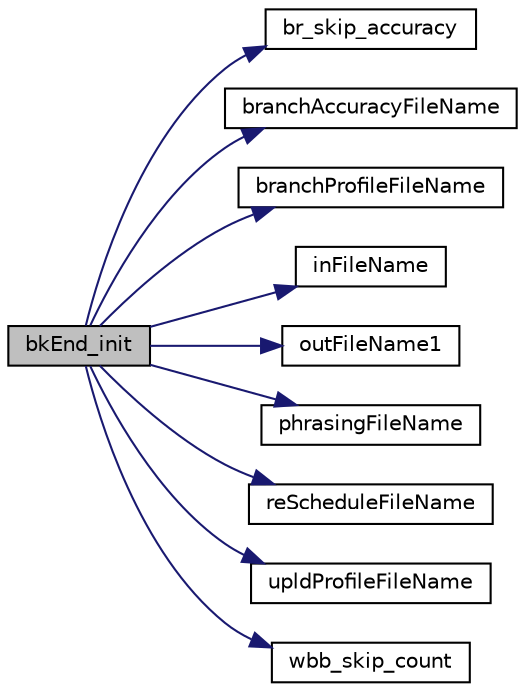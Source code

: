digraph G
{
  edge [fontname="Helvetica",fontsize="10",labelfontname="Helvetica",labelfontsize="10"];
  node [fontname="Helvetica",fontsize="10",shape=record];
  rankdir=LR;
  Node1 [label="bkEnd_init",height=0.2,width=0.4,color="black", fillcolor="grey75", style="filled" fontcolor="black"];
  Node1 -> Node2 [color="midnightblue",fontsize="10",style="solid",fontname="Helvetica"];
  Node2 [label="br_skip_accuracy",height=0.2,width=0.4,color="black", fillcolor="white", style="filled",URL="$bkEnd_8cpp.html#a284d05841cccaebd1aa53c032d756d5a"];
  Node1 -> Node3 [color="midnightblue",fontsize="10",style="solid",fontname="Helvetica"];
  Node3 [label="branchAccuracyFileName",height=0.2,width=0.4,color="black", fillcolor="white", style="filled",URL="$bkEnd_8cpp.html#a0734fb039a0e7c39dbb26942683ee2e6"];
  Node1 -> Node4 [color="midnightblue",fontsize="10",style="solid",fontname="Helvetica"];
  Node4 [label="branchProfileFileName",height=0.2,width=0.4,color="black", fillcolor="white", style="filled",URL="$bkEnd_8cpp.html#a9302c3259f5dfab8bec5c1b4f4e8f52f"];
  Node1 -> Node5 [color="midnightblue",fontsize="10",style="solid",fontname="Helvetica"];
  Node5 [label="inFileName",height=0.2,width=0.4,color="black", fillcolor="white", style="filled",URL="$bkEnd_8cpp.html#a4bdab479a34b2695251fda1824813fbc"];
  Node1 -> Node6 [color="midnightblue",fontsize="10",style="solid",fontname="Helvetica"];
  Node6 [label="outFileName1",height=0.2,width=0.4,color="black", fillcolor="white", style="filled",URL="$bkEnd_8cpp.html#a4cf2d67fd505b560c46cfc3386bdab9a"];
  Node1 -> Node7 [color="midnightblue",fontsize="10",style="solid",fontname="Helvetica"];
  Node7 [label="phrasingFileName",height=0.2,width=0.4,color="black", fillcolor="white", style="filled",URL="$bkEnd_8cpp.html#a263d48d5587cc05b4b3c9fe77bf86fe8"];
  Node1 -> Node8 [color="midnightblue",fontsize="10",style="solid",fontname="Helvetica"];
  Node8 [label="reScheduleFileName",height=0.2,width=0.4,color="black", fillcolor="white", style="filled",URL="$bkEnd_8cpp.html#a8a7960f44b590e5ca0e8cc8273f64dd4"];
  Node1 -> Node9 [color="midnightblue",fontsize="10",style="solid",fontname="Helvetica"];
  Node9 [label="upldProfileFileName",height=0.2,width=0.4,color="black", fillcolor="white", style="filled",URL="$bkEnd_8cpp.html#afff51beec397710490f251f8e36fc167"];
  Node1 -> Node10 [color="midnightblue",fontsize="10",style="solid",fontname="Helvetica"];
  Node10 [label="wbb_skip_count",height=0.2,width=0.4,color="black", fillcolor="white", style="filled",URL="$bkEnd_8cpp.html#a26c1e64683b2450f033b67ba14be8a97"];
}
